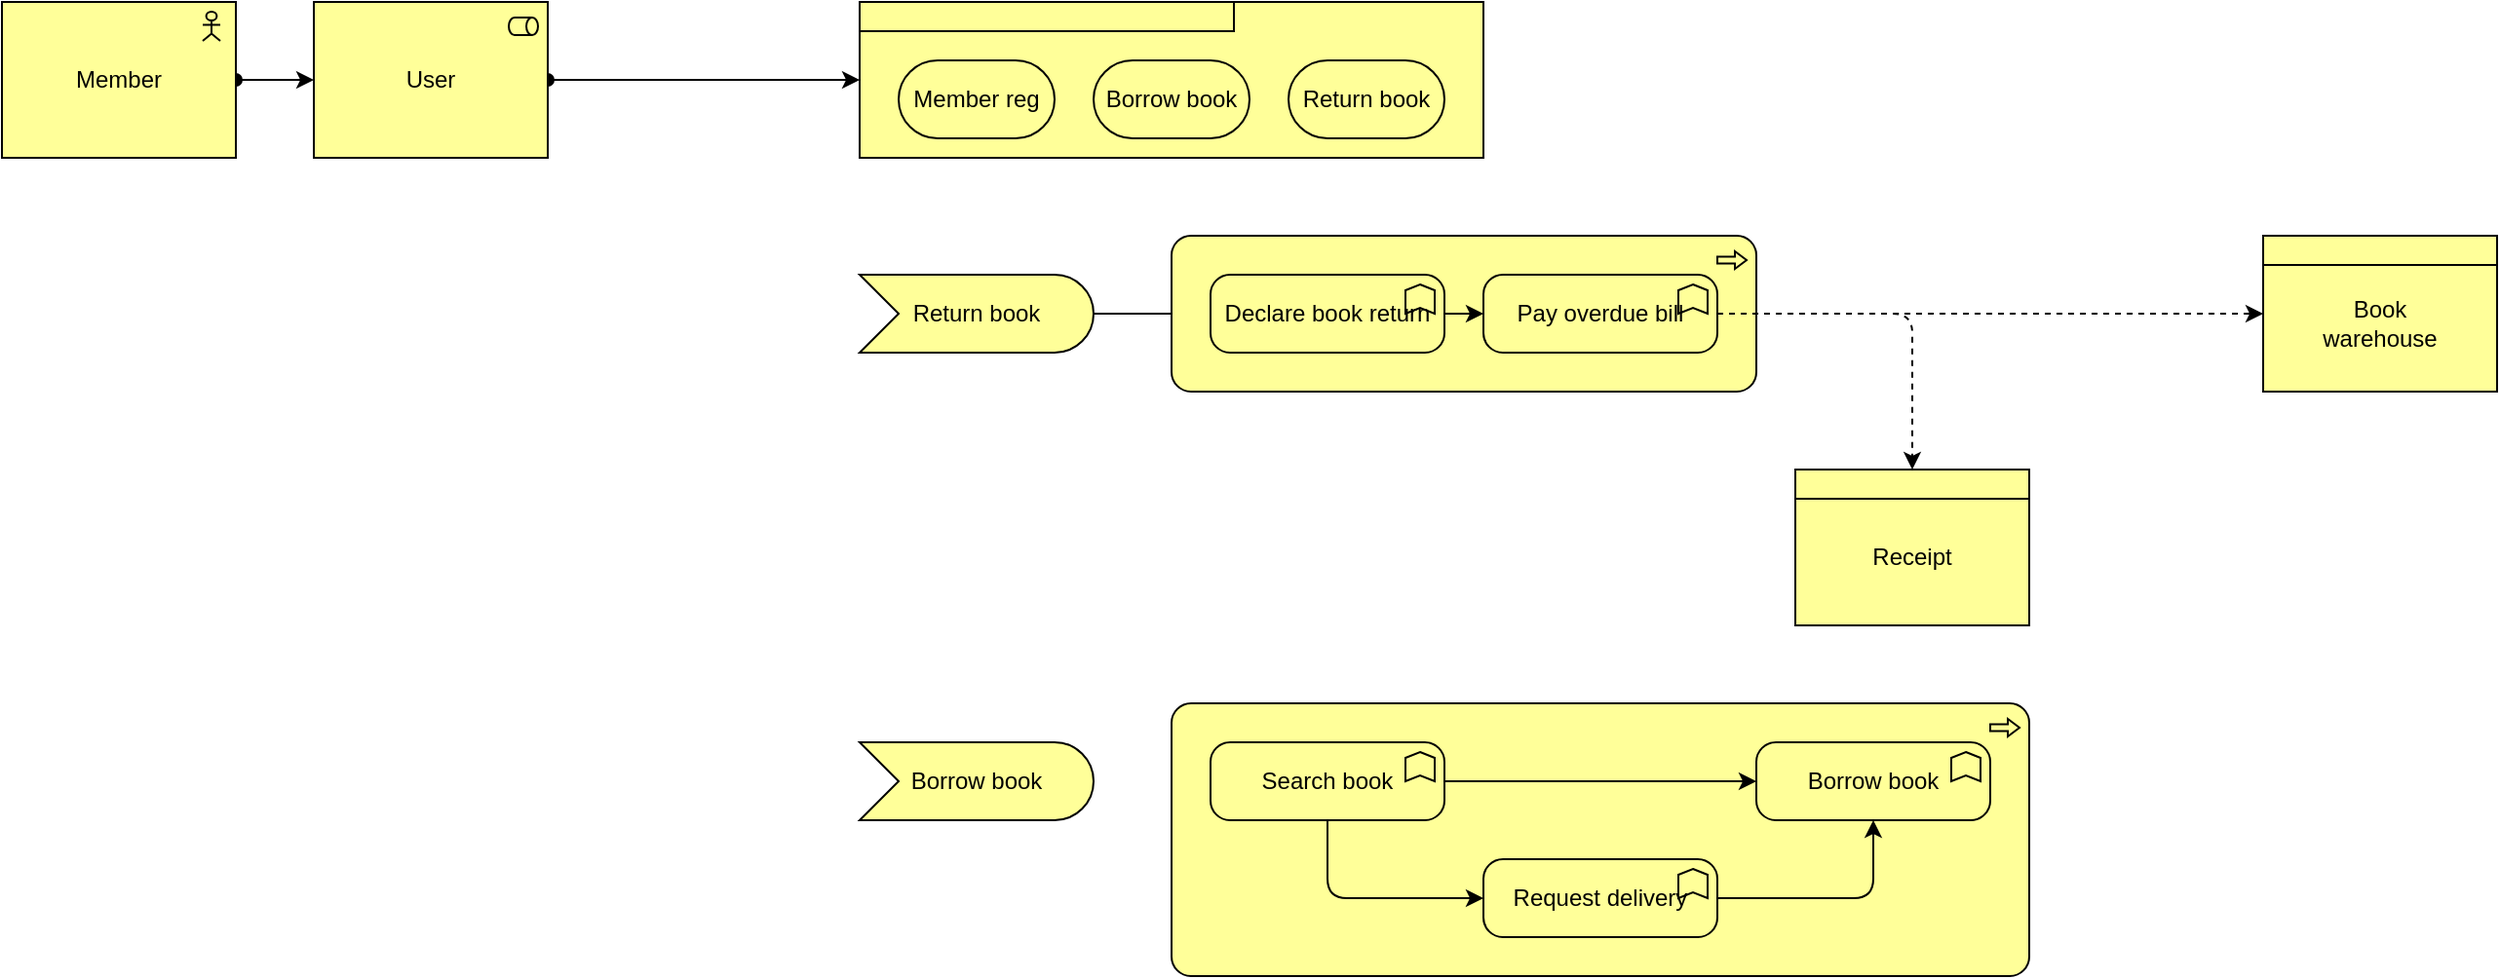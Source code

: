 <mxfile>
    <diagram id="rrzfbPZqz3cXt9IiVVL8" name="Page-1">
        <mxGraphModel dx="820" dy="478" grid="1" gridSize="10" guides="1" tooltips="1" connect="1" arrows="1" fold="1" page="1" pageScale="1" pageWidth="850" pageHeight="1100" math="0" shadow="0">
            <root>
                <mxCell id="0"/>
                <mxCell id="1" parent="0"/>
                <mxCell id="6" value="" style="edgeStyle=none;html=1;startArrow=oval;startFill=1;" parent="1" source="2" target="4" edge="1">
                    <mxGeometry relative="1" as="geometry"/>
                </mxCell>
                <mxCell id="2" value="Member" style="html=1;outlineConnect=0;whiteSpace=wrap;fillColor=#ffff99;shape=mxgraph.archimate3.application;appType=actor;archiType=square;" parent="1" vertex="1">
                    <mxGeometry x="160" y="80" width="120" height="80" as="geometry"/>
                </mxCell>
                <mxCell id="32" style="edgeStyle=none;html=1;exitX=1;exitY=0.5;exitDx=0;exitDy=0;exitPerimeter=0;entryX=0;entryY=0.5;entryDx=0;entryDy=0;entryPerimeter=0;startArrow=oval;startFill=1;" edge="1" parent="1" source="4" target="18">
                    <mxGeometry relative="1" as="geometry"/>
                </mxCell>
                <mxCell id="4" value="User" style="html=1;outlineConnect=0;whiteSpace=wrap;fillColor=#ffff99;shape=mxgraph.archimate3.application;appType=role;archiType=square;" parent="1" vertex="1">
                    <mxGeometry x="320" y="80" width="120" height="80" as="geometry"/>
                </mxCell>
                <mxCell id="18" value="" style="html=1;outlineConnect=0;whiteSpace=wrap;fillColor=#ffff99;shape=mxgraph.archimate3.product;" parent="1" vertex="1">
                    <mxGeometry x="600" y="80" width="320" height="80" as="geometry"/>
                </mxCell>
                <mxCell id="19" value="Member reg" style="html=1;outlineConnect=0;whiteSpace=wrap;fillColor=#ffff99;shape=mxgraph.archimate3.service;" parent="1" vertex="1">
                    <mxGeometry x="620" y="110" width="80" height="40" as="geometry"/>
                </mxCell>
                <mxCell id="21" value="Borrow book" style="html=1;outlineConnect=0;whiteSpace=wrap;fillColor=#ffff99;shape=mxgraph.archimate3.service;" parent="1" vertex="1">
                    <mxGeometry x="720" y="110" width="80" height="40" as="geometry"/>
                </mxCell>
                <mxCell id="22" value="Return book" style="html=1;outlineConnect=0;whiteSpace=wrap;fillColor=#ffff99;shape=mxgraph.archimate3.service;" parent="1" vertex="1">
                    <mxGeometry x="820" y="110" width="80" height="40" as="geometry"/>
                </mxCell>
                <mxCell id="33" style="edgeStyle=none;html=1;exitX=1;exitY=0.5;exitDx=0;exitDy=0;exitPerimeter=0;entryX=0;entryY=0.5;entryDx=0;entryDy=0;entryPerimeter=0;startArrow=none;startFill=0;" edge="1" parent="1" source="24" target="26">
                    <mxGeometry relative="1" as="geometry"/>
                </mxCell>
                <mxCell id="24" value="Return book" style="html=1;outlineConnect=0;whiteSpace=wrap;fillColor=#ffff99;shape=mxgraph.archimate3.event;" parent="1" vertex="1">
                    <mxGeometry x="600" y="220" width="120" height="40" as="geometry"/>
                </mxCell>
                <mxCell id="25" value="" style="html=1;outlineConnect=0;whiteSpace=wrap;fillColor=#ffff99;shape=mxgraph.archimate3.application;appType=proc;archiType=rounded;" parent="1" vertex="1">
                    <mxGeometry x="760" y="200" width="300" height="80" as="geometry"/>
                </mxCell>
                <mxCell id="34" style="edgeStyle=none;html=1;exitX=1;exitY=0.5;exitDx=0;exitDy=0;exitPerimeter=0;entryX=0;entryY=0.5;entryDx=0;entryDy=0;entryPerimeter=0;startArrow=none;startFill=0;" edge="1" parent="1" source="26" target="27">
                    <mxGeometry relative="1" as="geometry"/>
                </mxCell>
                <mxCell id="26" value="Declare book return" style="html=1;outlineConnect=0;whiteSpace=wrap;fillColor=#ffff99;shape=mxgraph.archimate3.application;appType=func;archiType=rounded;" parent="1" vertex="1">
                    <mxGeometry x="780" y="220" width="120" height="40" as="geometry"/>
                </mxCell>
                <mxCell id="35" style="edgeStyle=none;html=1;exitX=1;exitY=0.5;exitDx=0;exitDy=0;exitPerimeter=0;entryX=0.5;entryY=0;entryDx=0;entryDy=0;entryPerimeter=0;startArrow=none;startFill=0;dashed=1;" edge="1" parent="1" source="27" target="28">
                    <mxGeometry relative="1" as="geometry">
                        <Array as="points">
                            <mxPoint x="1140" y="240"/>
                        </Array>
                    </mxGeometry>
                </mxCell>
                <mxCell id="27" value="Pay overdue bill" style="html=1;outlineConnect=0;whiteSpace=wrap;fillColor=#ffff99;shape=mxgraph.archimate3.application;appType=func;archiType=rounded;" parent="1" vertex="1">
                    <mxGeometry x="920" y="220" width="120" height="40" as="geometry"/>
                </mxCell>
                <mxCell id="31" value="" style="group" vertex="1" connectable="0" parent="1">
                    <mxGeometry x="1080" y="320" width="120" height="80" as="geometry"/>
                </mxCell>
                <mxCell id="28" value="" style="html=1;outlineConnect=0;whiteSpace=wrap;fillColor=#ffff99;shape=mxgraph.archimate3.businessObject;overflow=fill;container=0;" vertex="1" parent="31">
                    <mxGeometry width="120" height="80" as="geometry"/>
                </mxCell>
                <mxCell id="29" value="Receipt" style="text;html=1;strokeColor=none;fillColor=none;align=center;verticalAlign=middle;whiteSpace=wrap;rounded=0;container=0;" vertex="1" parent="31">
                    <mxGeometry x="30" y="30" width="60" height="30" as="geometry"/>
                </mxCell>
                <mxCell id="38" value="" style="html=1;outlineConnect=0;whiteSpace=wrap;fillColor=#ffff99;shape=mxgraph.archimate3.businessObject;overflow=fill;container=0;" vertex="1" parent="1">
                    <mxGeometry x="1320" y="200" width="120" height="80" as="geometry"/>
                </mxCell>
                <mxCell id="39" value="Book warehouse" style="text;html=1;strokeColor=none;fillColor=none;align=center;verticalAlign=middle;whiteSpace=wrap;rounded=0;" vertex="1" parent="1">
                    <mxGeometry x="1350" y="230" width="60" height="30" as="geometry"/>
                </mxCell>
                <mxCell id="40" style="edgeStyle=none;html=1;exitX=1;exitY=0.5;exitDx=0;exitDy=0;exitPerimeter=0;startArrow=none;startFill=0;dashed=1;" edge="1" parent="1" source="27" target="38">
                    <mxGeometry relative="1" as="geometry">
                        <Array as="points">
                            <mxPoint x="1140" y="240"/>
                        </Array>
                    </mxGeometry>
                </mxCell>
                <mxCell id="41" value="Borrow book" style="html=1;outlineConnect=0;whiteSpace=wrap;fillColor=#ffff99;shape=mxgraph.archimate3.event;" vertex="1" parent="1">
                    <mxGeometry x="600" y="460" width="120" height="40" as="geometry"/>
                </mxCell>
                <mxCell id="42" value="" style="html=1;outlineConnect=0;whiteSpace=wrap;fillColor=#ffff99;shape=mxgraph.archimate3.application;appType=proc;archiType=rounded;" vertex="1" parent="1">
                    <mxGeometry x="760" y="440" width="440" height="140" as="geometry"/>
                </mxCell>
                <mxCell id="47" style="edgeStyle=none;html=1;exitX=1;exitY=0.5;exitDx=0;exitDy=0;exitPerimeter=0;entryX=0;entryY=0.5;entryDx=0;entryDy=0;entryPerimeter=0;startArrow=none;startFill=0;" edge="1" parent="1" source="44" target="46">
                    <mxGeometry relative="1" as="geometry"/>
                </mxCell>
                <mxCell id="44" value="Search book" style="html=1;outlineConnect=0;whiteSpace=wrap;fillColor=#ffff99;shape=mxgraph.archimate3.application;appType=func;archiType=rounded;" vertex="1" parent="1">
                    <mxGeometry x="780" y="460" width="120" height="40" as="geometry"/>
                </mxCell>
                <mxCell id="49" style="edgeStyle=none;html=1;exitX=1;exitY=0.5;exitDx=0;exitDy=0;exitPerimeter=0;startArrow=none;startFill=0;" edge="1" parent="1" source="45" target="46">
                    <mxGeometry relative="1" as="geometry">
                        <Array as="points">
                            <mxPoint x="1120" y="540"/>
                        </Array>
                    </mxGeometry>
                </mxCell>
                <mxCell id="45" value="Request delivery" style="html=1;outlineConnect=0;whiteSpace=wrap;fillColor=#ffff99;shape=mxgraph.archimate3.application;appType=func;archiType=rounded;" vertex="1" parent="1">
                    <mxGeometry x="920" y="520" width="120" height="40" as="geometry"/>
                </mxCell>
                <mxCell id="46" value="Borrow book" style="html=1;outlineConnect=0;whiteSpace=wrap;fillColor=#ffff99;shape=mxgraph.archimate3.application;appType=func;archiType=rounded;" vertex="1" parent="1">
                    <mxGeometry x="1060" y="460" width="120" height="40" as="geometry"/>
                </mxCell>
                <mxCell id="48" style="edgeStyle=none;html=1;exitX=0.5;exitY=1;exitDx=0;exitDy=0;exitPerimeter=0;entryX=0;entryY=0.5;entryDx=0;entryDy=0;entryPerimeter=0;startArrow=none;startFill=0;" edge="1" parent="1" source="44" target="45">
                    <mxGeometry relative="1" as="geometry">
                        <Array as="points">
                            <mxPoint x="840" y="540"/>
                        </Array>
                    </mxGeometry>
                </mxCell>
            </root>
        </mxGraphModel>
    </diagram>
</mxfile>
